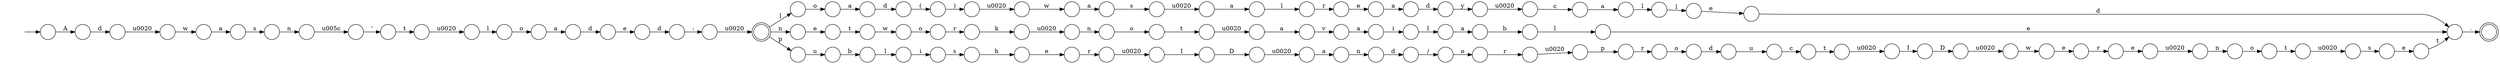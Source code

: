 digraph Automaton {
  rankdir = LR;
  0 [shape=circle,label=""];
  0 -> 42 [label="l"]
  1 [shape=circle,label=""];
  1 -> 60 [label="b"]
  2 [shape=circle,label=""];
  2 -> 34 [label="o"]
  3 [shape=doublecircle,label=""];
  3 -> 103 [label="n"]
  3 -> 17 [label="p"]
  3 -> 2 [label="l"]
  4 [shape=circle,label=""];
  4 -> 82 [label="\u0020"]
  5 [shape=circle,label=""];
  5 -> 73 [label="n"]
  6 [shape=circle,label=""];
  6 -> 105 [label="l"]
  7 [shape=circle,label=""];
  7 -> 91 [label="r"]
  8 [shape=circle,label=""];
  8 -> 67 [label="d"]
  9 [shape=circle,label=""];
  9 -> 102 [label="'"]
  10 [shape=circle,label=""];
  10 -> 101 [label="c"]
  11 [shape=circle,label=""];
  11 -> 6 [label="a"]
  12 [shape=circle,label=""];
  12 -> 14 [label="h"]
  13 [shape=doublecircle,label=""];
  14 [shape=circle,label=""];
  14 -> 107 [label="e"]
  15 [shape=circle,label=""];
  15 -> 30 [label="r"]
  16 [shape=circle,label=""];
  16 -> 11 [label="\u0020"]
  17 [shape=circle,label=""];
  17 -> 1 [label="u"]
  18 [shape=circle,label=""];
  18 -> 104 [label="o"]
  19 [shape=circle,label=""];
  19 -> 80 [label="r"]
  20 [shape=circle,label=""];
  initial [shape=plaintext,label=""];
  initial -> 20
  20 -> 77 [label="A"]
  21 [shape=circle,label=""];
  21 -> 24 [label="/"]
  22 [shape=circle,label=""];
  22 -> 71 [label="e"]
  23 [shape=circle,label=""];
  23 -> 99 [label="\u0020"]
  24 [shape=circle,label=""];
  24 -> 19 [label="o"]
  25 [shape=circle,label=""];
  25 -> 10 [label="\u0020"]
  26 [shape=circle,label=""];
  26 -> 76 [label="a"]
  27 [shape=circle,label=""];
  27 -> 55 [label="r"]
  28 [shape=circle,label=""];
  28 -> 48 [label="o"]
  29 [shape=circle,label=""];
  29 -> 41 [label="t"]
  30 [shape=circle,label=""];
  30 -> 32 [label="k"]
  31 [shape=circle,label=""];
  31 -> 9 [label="\u005c"]
  32 [shape=circle,label=""];
  32 -> 79 [label="\u0020"]
  33 [shape=circle,label=""];
  33 -> 7 [label="p"]
  34 [shape=circle,label=""];
  34 -> 95 [label="a"]
  35 [shape=circle,label=""];
  35 -> 66 [label="v"]
  36 [shape=circle,label=""];
  36 -> 53 [label="a"]
  37 [shape=circle,label=""];
  37 -> 70 [label="o"]
  38 [shape=circle,label=""];
  38 -> 47 [label="b"]
  39 [shape=circle,label=""];
  39 -> 4 [label="t"]
  40 [shape=circle,label=""];
  40 -> 45 [label=")"]
  41 [shape=circle,label=""];
  41 -> 86 [label="w"]
  42 [shape=circle,label=""];
  42 -> 22 [label="l"]
  43 [shape=circle,label=""];
  43 -> 87 [label="e"]
  44 [shape=circle,label=""];
  44 -> 83 [label="i"]
  45 [shape=circle,label=""];
  45 -> 62 [label="\u0020"]
  46 [shape=circle,label=""];
  46 -> 57 [label="w"]
  47 [shape=circle,label=""];
  47 -> 88 [label="l"]
  48 [shape=circle,label=""];
  48 -> 49 [label="t"]
  49 [shape=circle,label=""];
  49 -> 50 [label="\u0020"]
  50 [shape=circle,label=""];
  50 -> 35 [label="a"]
  51 [shape=circle,label=""];
  51 -> 39 [label="c"]
  52 [shape=circle,label=""];
  52 -> 68 [label="\u0020"]
  53 [shape=circle,label=""];
  53 -> 59 [label="s"]
  54 [shape=circle,label=""];
  54 -> 65 [label="D"]
  55 [shape=circle,label=""];
  55 -> 52 [label="e"]
  56 [shape=circle,label=""];
  56 -> 90 [label="l"]
  57 [shape=circle,label=""];
  57 -> 27 [label="e"]
  58 [shape=circle,label=""];
  58 -> 106 [label="s"]
  59 [shape=circle,label=""];
  59 -> 31 [label="n"]
  60 [shape=circle,label=""];
  60 -> 44 [label="l"]
  61 [shape=circle,label=""];
  61 -> 96 [label="D"]
  62 [shape=circle,label=""];
  62 -> 26 [label="w"]
  63 [shape=circle,label=""];
  63 -> 40 [label="("]
  64 [shape=circle,label=""];
  64 -> 72 [label="d"]
  65 [shape=circle,label=""];
  65 -> 74 [label="\u0020"]
  66 [shape=circle,label=""];
  66 -> 81 [label="a"]
  67 [shape=circle,label=""];
  67 -> 51 [label="u"]
  68 [shape=circle,label=""];
  68 -> 37 [label="n"]
  69 [shape=circle,label=""];
  69 -> 64 [label="a"]
  70 [shape=circle,label=""];
  70 -> 85 [label="t"]
  71 [shape=circle,label=""];
  71 -> 89 [label="d"]
  72 [shape=circle,label=""];
  72 -> 25 [label="y"]
  73 [shape=circle,label=""];
  73 -> 21 [label="d"]
  74 [shape=circle,label=""];
  74 -> 5 [label="a"]
  75 [shape=circle,label=""];
  75 -> 3 [label="\u0020"]
  76 [shape=circle,label=""];
  76 -> 16 [label="s"]
  77 [shape=circle,label=""];
  77 -> 100 [label="d"]
  78 [shape=circle,label=""];
  78 -> 89 [label="t"]
  79 [shape=circle,label=""];
  79 -> 28 [label="n"]
  80 [shape=circle,label=""];
  80 -> 33 [label="\u0020"]
  81 [shape=circle,label=""];
  81 -> 56 [label="i"]
  82 [shape=circle,label=""];
  82 -> 61 [label="I"]
  83 [shape=circle,label=""];
  83 -> 12 [label="s"]
  84 [shape=circle,label=""];
  84 -> 69 [label="e"]
  85 [shape=circle,label=""];
  85 -> 58 [label="\u0020"]
  86 [shape=circle,label=""];
  86 -> 15 [label="o"]
  87 [shape=circle,label=""];
  87 -> 98 [label="d"]
  88 [shape=circle,label=""];
  88 -> 89 [label="e"]
  89 [shape=circle,label=""];
  89 -> 13 [label="."]
  90 [shape=circle,label=""];
  90 -> 38 [label="a"]
  91 [shape=circle,label=""];
  91 -> 8 [label="o"]
  92 [shape=circle,label=""];
  92 -> 97 [label="\u0020"]
  93 [shape=circle,label=""];
  93 -> 36 [label="w"]
  94 [shape=circle,label=""];
  94 -> 43 [label="d"]
  95 [shape=circle,label=""];
  95 -> 63 [label="d"]
  96 [shape=circle,label=""];
  96 -> 46 [label="\u0020"]
  97 [shape=circle,label=""];
  97 -> 18 [label="l"]
  98 [shape=circle,label=""];
  98 -> 75 [label=":"]
  99 [shape=circle,label=""];
  99 -> 54 [label="I"]
  100 [shape=circle,label=""];
  100 -> 93 [label="\u0020"]
  101 [shape=circle,label=""];
  101 -> 0 [label="a"]
  102 [shape=circle,label=""];
  102 -> 92 [label="t"]
  103 [shape=circle,label=""];
  103 -> 29 [label="e"]
  104 [shape=circle,label=""];
  104 -> 94 [label="a"]
  105 [shape=circle,label=""];
  105 -> 84 [label="r"]
  106 [shape=circle,label=""];
  106 -> 78 [label="e"]
  107 [shape=circle,label=""];
  107 -> 23 [label="r"]
}
